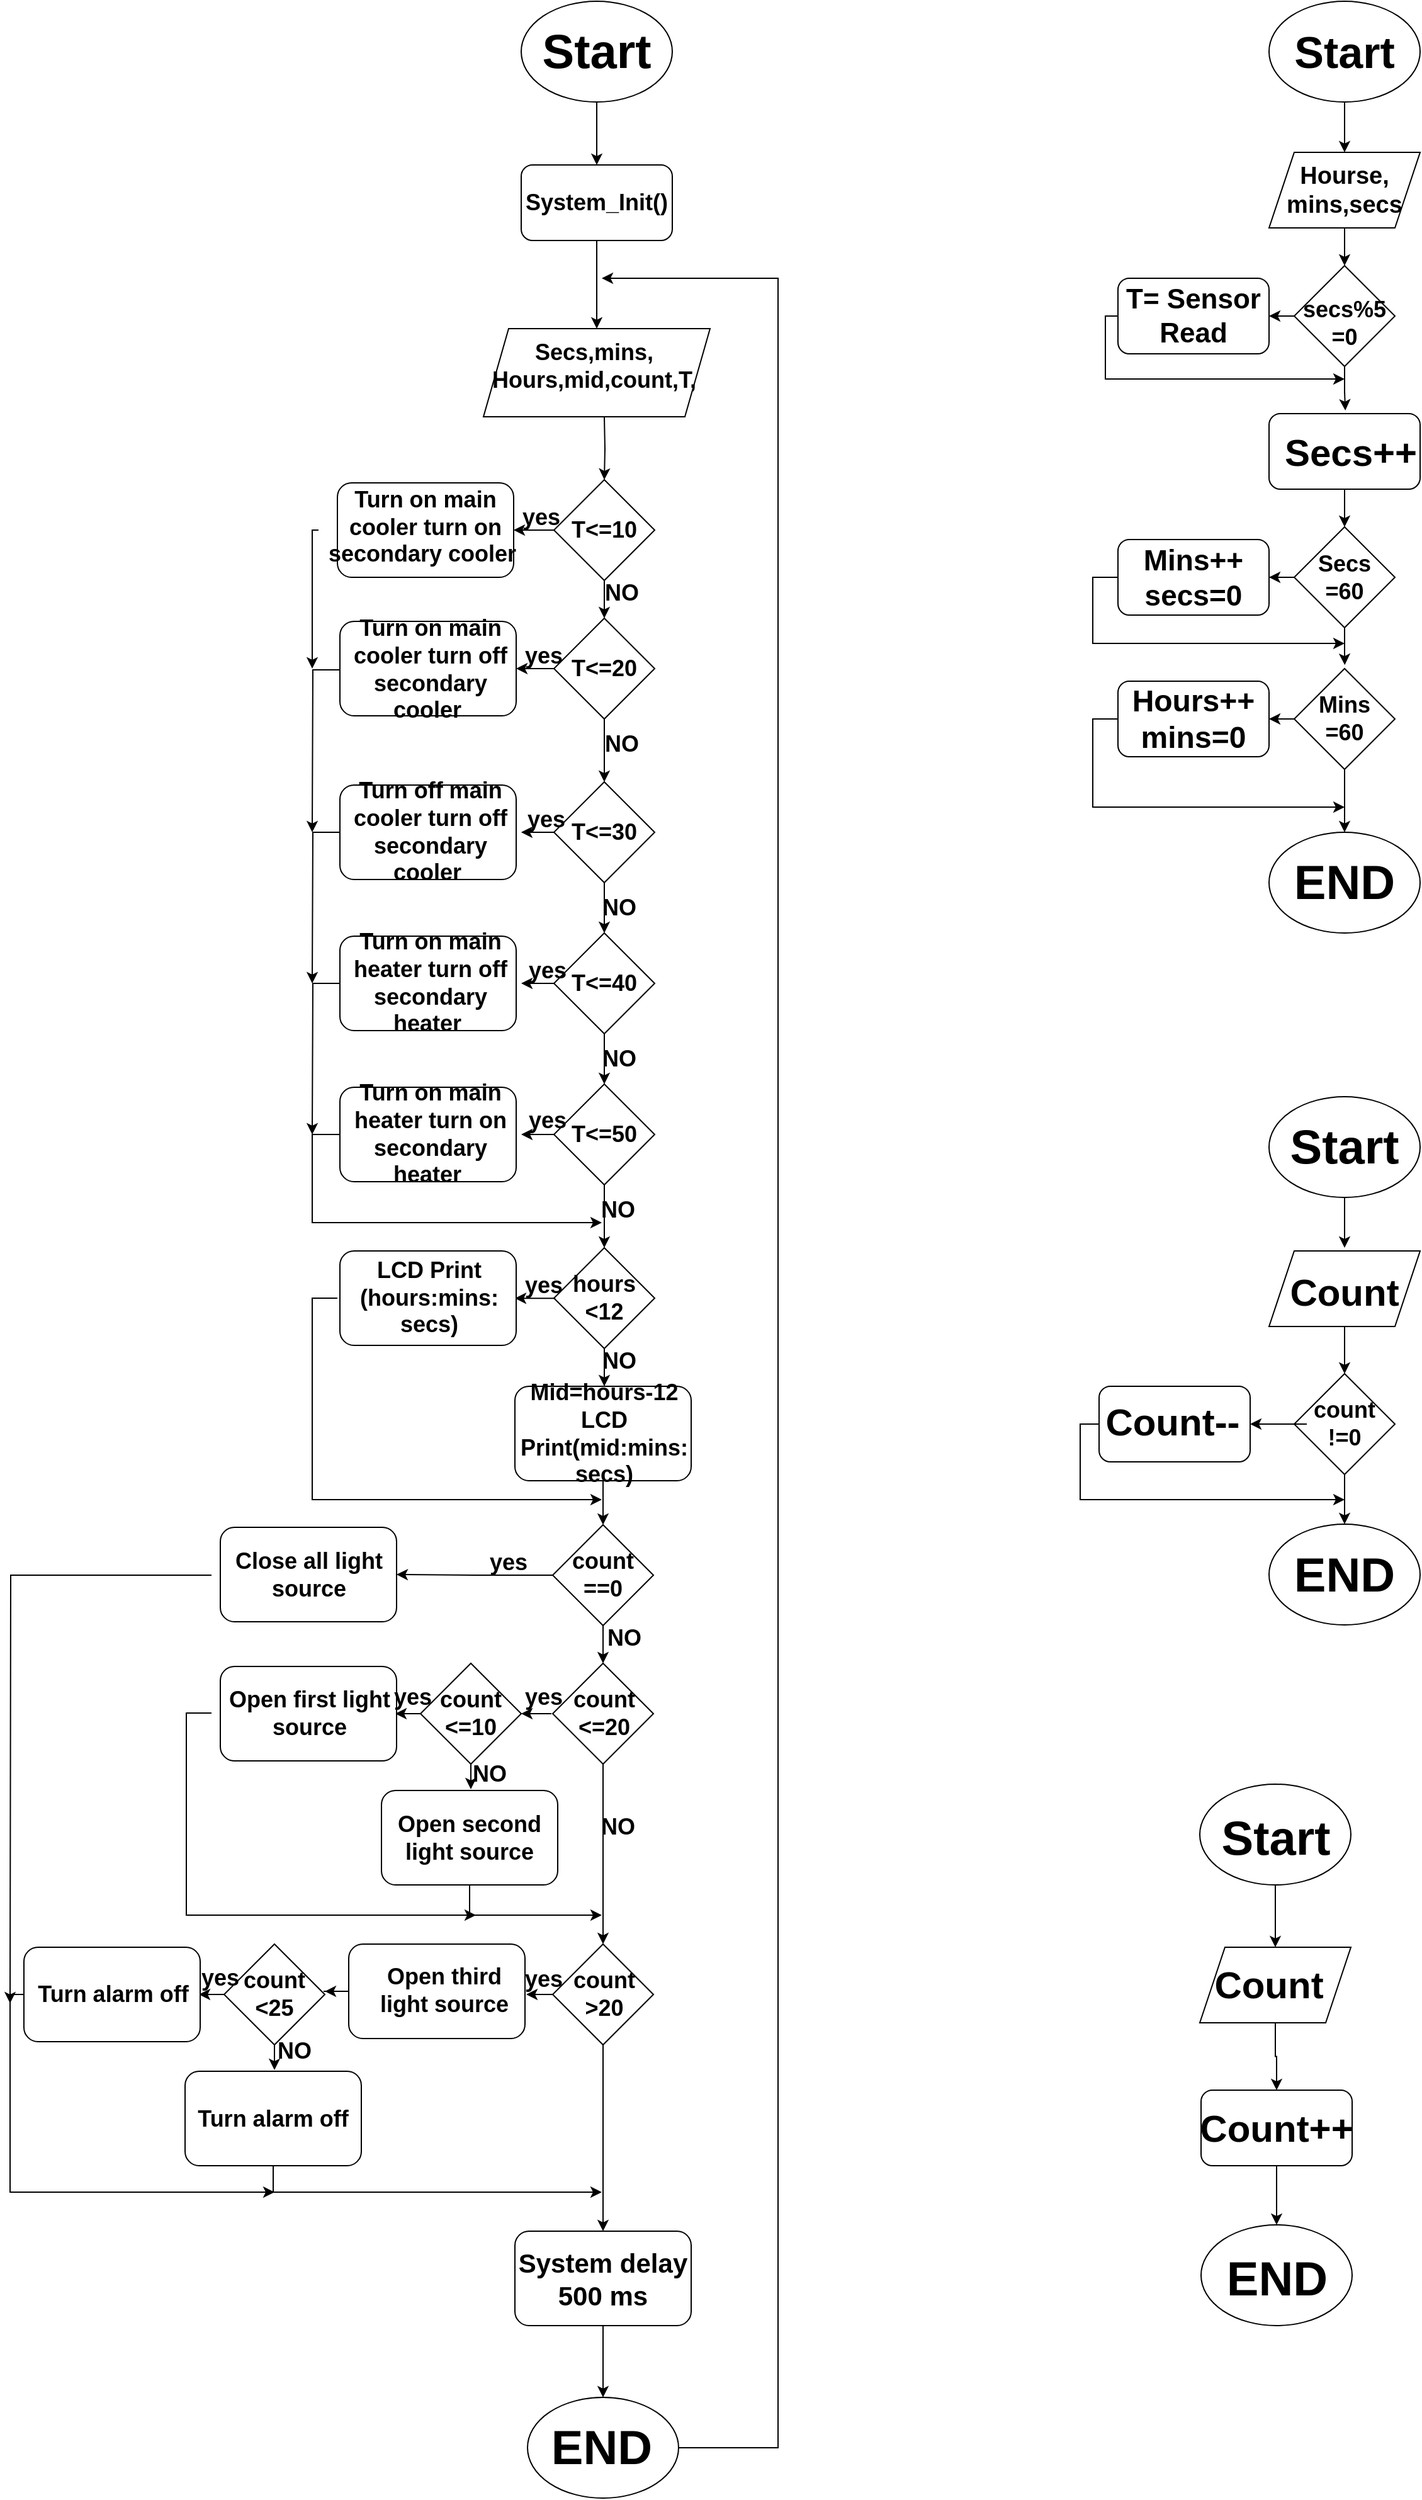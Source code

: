 <mxfile version="14.5.1" type="device"><diagram id="i5hOfmwiSmRKICVqUqVw" name="Page-1"><mxGraphModel dx="1673" dy="967" grid="1" gridSize="10" guides="1" tooltips="1" connect="1" arrows="1" fold="1" page="1" pageScale="1" pageWidth="1654" pageHeight="2336" math="0" shadow="0"><root><mxCell id="0"/><mxCell id="1" parent="0"/><mxCell id="8i632M3wI6nmZvvc4Un0-10" style="edgeStyle=orthogonalEdgeStyle;rounded=0;orthogonalLoop=1;jettySize=auto;html=1;entryX=0.5;entryY=0;entryDx=0;entryDy=0;fontSize=18;fontStyle=1" edge="1" parent="1" source="8i632M3wI6nmZvvc4Un0-1" target="8i632M3wI6nmZvvc4Un0-8"><mxGeometry relative="1" as="geometry"/></mxCell><mxCell id="8i632M3wI6nmZvvc4Un0-1" value="" style="ellipse;whiteSpace=wrap;html=1;fontSize=18;fontStyle=1" vertex="1" parent="1"><mxGeometry x="466" y="40" width="120" height="80" as="geometry"/></mxCell><mxCell id="8i632M3wI6nmZvvc4Un0-2" value="&lt;font style=&quot;font-size: 38px&quot;&gt;Start&lt;/font&gt;" style="text;html=1;strokeColor=none;fillColor=none;align=center;verticalAlign=middle;whiteSpace=wrap;rounded=0;fontSize=18;fontStyle=1" vertex="1" parent="1"><mxGeometry x="506" y="70" width="40" height="20" as="geometry"/></mxCell><mxCell id="8i632M3wI6nmZvvc4Un0-3" value="" style="shape=parallelogram;perimeter=parallelogramPerimeter;whiteSpace=wrap;html=1;fixedSize=1;fontSize=18;fontStyle=1" vertex="1" parent="1"><mxGeometry x="436" y="300" width="180" height="70" as="geometry"/></mxCell><mxCell id="8i632M3wI6nmZvvc4Un0-16" style="edgeStyle=orthogonalEdgeStyle;rounded=0;orthogonalLoop=1;jettySize=auto;html=1;entryX=0.5;entryY=0;entryDx=0;entryDy=0;fontSize=18;fontStyle=1" edge="1" parent="1" target="8i632M3wI6nmZvvc4Un0-14"><mxGeometry relative="1" as="geometry"><mxPoint x="532" y="370" as="sourcePoint"/></mxGeometry></mxCell><mxCell id="8i632M3wI6nmZvvc4Un0-5" value="&lt;font style=&quot;font-size: 18px&quot;&gt;Secs,mins,&lt;br&gt;Hours,mid,count,T,&lt;/font&gt;" style="text;html=1;strokeColor=none;fillColor=none;align=center;verticalAlign=middle;whiteSpace=wrap;rounded=0;fontSize=18;fontStyle=1" vertex="1" parent="1"><mxGeometry x="458" y="320" width="132" height="20" as="geometry"/></mxCell><mxCell id="8i632M3wI6nmZvvc4Un0-11" style="edgeStyle=orthogonalEdgeStyle;rounded=0;orthogonalLoop=1;jettySize=auto;html=1;entryX=0.5;entryY=0;entryDx=0;entryDy=0;fontSize=18;fontStyle=1" edge="1" parent="1" source="8i632M3wI6nmZvvc4Un0-8" target="8i632M3wI6nmZvvc4Un0-3"><mxGeometry relative="1" as="geometry"/></mxCell><mxCell id="8i632M3wI6nmZvvc4Un0-8" value="" style="rounded=1;whiteSpace=wrap;html=1;fontSize=18;fontStyle=1" vertex="1" parent="1"><mxGeometry x="466" y="170" width="120" height="60" as="geometry"/></mxCell><mxCell id="8i632M3wI6nmZvvc4Un0-9" value="&lt;font style=&quot;font-size: 18px;&quot;&gt;System_Init()&lt;/font&gt;" style="text;html=1;strokeColor=none;fillColor=none;align=center;verticalAlign=middle;whiteSpace=wrap;rounded=0;fontSize=18;fontStyle=1" vertex="1" parent="1"><mxGeometry x="506" y="190" width="40" height="20" as="geometry"/></mxCell><mxCell id="8i632M3wI6nmZvvc4Un0-34" style="edgeStyle=orthogonalEdgeStyle;rounded=0;orthogonalLoop=1;jettySize=auto;html=1;entryX=0.5;entryY=0;entryDx=0;entryDy=0;fontSize=18;fontStyle=1" edge="1" parent="1" source="8i632M3wI6nmZvvc4Un0-14" target="8i632M3wI6nmZvvc4Un0-17"><mxGeometry relative="1" as="geometry"/></mxCell><mxCell id="8i632M3wI6nmZvvc4Un0-36" style="edgeStyle=orthogonalEdgeStyle;rounded=0;orthogonalLoop=1;jettySize=auto;html=1;entryX=1;entryY=0.5;entryDx=0;entryDy=0;fontSize=18;fontStyle=1" edge="1" parent="1" source="8i632M3wI6nmZvvc4Un0-14" target="8i632M3wI6nmZvvc4Un0-33"><mxGeometry relative="1" as="geometry"/></mxCell><mxCell id="8i632M3wI6nmZvvc4Un0-14" value="" style="rhombus;whiteSpace=wrap;html=1;fontSize=18;fontStyle=1" vertex="1" parent="1"><mxGeometry x="492" y="420" width="80" height="80" as="geometry"/></mxCell><mxCell id="8i632M3wI6nmZvvc4Un0-15" value="&lt;font style=&quot;font-size: 18px;&quot;&gt;T&amp;lt;=10&lt;/font&gt;" style="text;html=1;strokeColor=none;fillColor=none;align=center;verticalAlign=middle;whiteSpace=wrap;rounded=0;fontSize=18;fontStyle=1" vertex="1" parent="1"><mxGeometry x="512" y="450" width="40" height="20" as="geometry"/></mxCell><mxCell id="8i632M3wI6nmZvvc4Un0-22" style="edgeStyle=orthogonalEdgeStyle;rounded=0;orthogonalLoop=1;jettySize=auto;html=1;entryX=0.5;entryY=0;entryDx=0;entryDy=0;fontSize=18;fontStyle=1" edge="1" parent="1" source="8i632M3wI6nmZvvc4Un0-17" target="8i632M3wI6nmZvvc4Un0-20"><mxGeometry relative="1" as="geometry"/></mxCell><mxCell id="8i632M3wI6nmZvvc4Un0-51" style="edgeStyle=orthogonalEdgeStyle;rounded=0;orthogonalLoop=1;jettySize=auto;html=1;entryX=1;entryY=0.5;entryDx=0;entryDy=0;fontSize=18;fontStyle=1" edge="1" parent="1" source="8i632M3wI6nmZvvc4Un0-17" target="8i632M3wI6nmZvvc4Un0-47"><mxGeometry relative="1" as="geometry"/></mxCell><mxCell id="8i632M3wI6nmZvvc4Un0-17" value="" style="rhombus;whiteSpace=wrap;html=1;fontSize=18;fontStyle=1" vertex="1" parent="1"><mxGeometry x="492" y="530" width="80" height="80" as="geometry"/></mxCell><mxCell id="8i632M3wI6nmZvvc4Un0-19" value="&lt;font style=&quot;font-size: 18px;&quot;&gt;T&amp;lt;=20&lt;/font&gt;" style="text;html=1;strokeColor=none;fillColor=none;align=center;verticalAlign=middle;whiteSpace=wrap;rounded=0;fontSize=18;fontStyle=1" vertex="1" parent="1"><mxGeometry x="512" y="560" width="40" height="20" as="geometry"/></mxCell><mxCell id="8i632M3wI6nmZvvc4Un0-26" style="edgeStyle=orthogonalEdgeStyle;rounded=0;orthogonalLoop=1;jettySize=auto;html=1;entryX=0.5;entryY=0;entryDx=0;entryDy=0;fontSize=18;fontStyle=1" edge="1" parent="1" source="8i632M3wI6nmZvvc4Un0-20" target="8i632M3wI6nmZvvc4Un0-25"><mxGeometry relative="1" as="geometry"/></mxCell><mxCell id="8i632M3wI6nmZvvc4Un0-55" style="edgeStyle=orthogonalEdgeStyle;rounded=0;orthogonalLoop=1;jettySize=auto;html=1;entryX=1.028;entryY=0.5;entryDx=0;entryDy=0;entryPerimeter=0;fontSize=18;fontStyle=1" edge="1" parent="1" source="8i632M3wI6nmZvvc4Un0-20" target="8i632M3wI6nmZvvc4Un0-52"><mxGeometry relative="1" as="geometry"/></mxCell><mxCell id="8i632M3wI6nmZvvc4Un0-20" value="" style="rhombus;whiteSpace=wrap;html=1;fontSize=18;fontStyle=1" vertex="1" parent="1"><mxGeometry x="492" y="660" width="80" height="80" as="geometry"/></mxCell><mxCell id="8i632M3wI6nmZvvc4Un0-21" value="&lt;font style=&quot;font-size: 18px;&quot;&gt;T&amp;lt;=30&lt;/font&gt;" style="text;html=1;strokeColor=none;fillColor=none;align=center;verticalAlign=middle;whiteSpace=wrap;rounded=0;fontSize=18;fontStyle=1" vertex="1" parent="1"><mxGeometry x="512" y="690" width="40" height="20" as="geometry"/></mxCell><mxCell id="8i632M3wI6nmZvvc4Un0-23" value="NO" style="text;html=1;strokeColor=none;fillColor=none;align=center;verticalAlign=middle;whiteSpace=wrap;rounded=0;fontSize=18;fontStyle=1" vertex="1" parent="1"><mxGeometry x="526" y="500" width="40" height="20" as="geometry"/></mxCell><mxCell id="8i632M3wI6nmZvvc4Un0-24" value="NO" style="text;html=1;strokeColor=none;fillColor=none;align=center;verticalAlign=middle;whiteSpace=wrap;rounded=0;fontSize=18;fontStyle=1" vertex="1" parent="1"><mxGeometry x="526" y="620" width="40" height="20" as="geometry"/></mxCell><mxCell id="8i632M3wI6nmZvvc4Un0-29" style="edgeStyle=orthogonalEdgeStyle;rounded=0;orthogonalLoop=1;jettySize=auto;html=1;entryX=0.5;entryY=0;entryDx=0;entryDy=0;fontSize=18;fontStyle=1" edge="1" parent="1" source="8i632M3wI6nmZvvc4Un0-25" target="8i632M3wI6nmZvvc4Un0-28"><mxGeometry relative="1" as="geometry"/></mxCell><mxCell id="8i632M3wI6nmZvvc4Un0-59" style="edgeStyle=orthogonalEdgeStyle;rounded=0;orthogonalLoop=1;jettySize=auto;html=1;entryX=1;entryY=0.5;entryDx=0;entryDy=0;fontSize=18;fontStyle=1" edge="1" parent="1" source="8i632M3wI6nmZvvc4Un0-25" target="8i632M3wI6nmZvvc4Un0-57"><mxGeometry relative="1" as="geometry"/></mxCell><mxCell id="8i632M3wI6nmZvvc4Un0-25" value="" style="rhombus;whiteSpace=wrap;html=1;fontSize=18;fontStyle=1" vertex="1" parent="1"><mxGeometry x="492" y="780" width="80" height="80" as="geometry"/></mxCell><mxCell id="8i632M3wI6nmZvvc4Un0-27" value="&lt;font style=&quot;font-size: 18px;&quot;&gt;T&amp;lt;=40&lt;/font&gt;" style="text;html=1;strokeColor=none;fillColor=none;align=center;verticalAlign=middle;whiteSpace=wrap;rounded=0;fontSize=18;fontStyle=1" vertex="1" parent="1"><mxGeometry x="512" y="810" width="40" height="20" as="geometry"/></mxCell><mxCell id="8i632M3wI6nmZvvc4Un0-62" style="edgeStyle=orthogonalEdgeStyle;rounded=0;orthogonalLoop=1;jettySize=auto;html=1;entryX=1;entryY=0.5;entryDx=0;entryDy=0;fontSize=18;fontStyle=1" edge="1" parent="1" source="8i632M3wI6nmZvvc4Un0-28" target="8i632M3wI6nmZvvc4Un0-61"><mxGeometry relative="1" as="geometry"/></mxCell><mxCell id="8i632M3wI6nmZvvc4Un0-70" style="edgeStyle=orthogonalEdgeStyle;rounded=0;orthogonalLoop=1;jettySize=auto;html=1;entryX=0.5;entryY=0;entryDx=0;entryDy=0;fontSize=18;fontStyle=1" edge="1" parent="1" source="8i632M3wI6nmZvvc4Un0-28" target="8i632M3wI6nmZvvc4Un0-69"><mxGeometry relative="1" as="geometry"/></mxCell><mxCell id="8i632M3wI6nmZvvc4Un0-28" value="" style="rhombus;whiteSpace=wrap;html=1;fontSize=18;fontStyle=1" vertex="1" parent="1"><mxGeometry x="492" y="900" width="80" height="80" as="geometry"/></mxCell><mxCell id="8i632M3wI6nmZvvc4Un0-30" value="&lt;font style=&quot;font-size: 18px;&quot;&gt;T&amp;lt;=50&lt;/font&gt;" style="text;html=1;strokeColor=none;fillColor=none;align=center;verticalAlign=middle;whiteSpace=wrap;rounded=0;fontSize=18;fontStyle=1" vertex="1" parent="1"><mxGeometry x="512" y="930" width="40" height="20" as="geometry"/></mxCell><mxCell id="8i632M3wI6nmZvvc4Un0-31" value="NO" style="text;html=1;strokeColor=none;fillColor=none;align=center;verticalAlign=middle;whiteSpace=wrap;rounded=0;fontSize=18;fontStyle=1" vertex="1" parent="1"><mxGeometry x="524" y="750" width="40" height="20" as="geometry"/></mxCell><mxCell id="8i632M3wI6nmZvvc4Un0-32" value="NO" style="text;html=1;strokeColor=none;fillColor=none;align=center;verticalAlign=middle;whiteSpace=wrap;rounded=0;fontSize=18;fontStyle=1" vertex="1" parent="1"><mxGeometry x="524" y="870" width="40" height="20" as="geometry"/></mxCell><mxCell id="8i632M3wI6nmZvvc4Un0-33" value="" style="rounded=1;whiteSpace=wrap;html=1;fontSize=18;fontStyle=1" vertex="1" parent="1"><mxGeometry x="320" y="422.5" width="140" height="75" as="geometry"/></mxCell><mxCell id="8i632M3wI6nmZvvc4Un0-76" style="edgeStyle=orthogonalEdgeStyle;rounded=0;orthogonalLoop=1;jettySize=auto;html=1;fontSize=18;fontStyle=1" edge="1" parent="1" source="8i632M3wI6nmZvvc4Un0-45"><mxGeometry relative="1" as="geometry"><mxPoint x="300" y="570" as="targetPoint"/><Array as="points"><mxPoint x="300" y="460"/></Array></mxGeometry></mxCell><mxCell id="8i632M3wI6nmZvvc4Un0-45" value="Turn on main &lt;br&gt;cooler turn on secondary cooler&amp;nbsp;" style="text;html=1;strokeColor=none;fillColor=none;align=center;verticalAlign=middle;whiteSpace=wrap;rounded=0;fontSize=18;fontStyle=1" vertex="1" parent="1"><mxGeometry x="305" y="428" width="170" height="60" as="geometry"/></mxCell><mxCell id="8i632M3wI6nmZvvc4Un0-47" value="" style="rounded=1;whiteSpace=wrap;html=1;fontSize=18;fontStyle=1" vertex="1" parent="1"><mxGeometry x="322" y="532.5" width="140" height="75" as="geometry"/></mxCell><mxCell id="8i632M3wI6nmZvvc4Un0-74" style="edgeStyle=orthogonalEdgeStyle;rounded=0;orthogonalLoop=1;jettySize=auto;html=1;fontSize=18;fontStyle=1" edge="1" parent="1" source="8i632M3wI6nmZvvc4Un0-48"><mxGeometry relative="1" as="geometry"><mxPoint x="300" y="700" as="targetPoint"/></mxGeometry></mxCell><mxCell id="8i632M3wI6nmZvvc4Un0-48" value="Turn on main cooler turn off secondary cooler&amp;nbsp;" style="text;html=1;strokeColor=none;fillColor=none;align=center;verticalAlign=middle;whiteSpace=wrap;rounded=0;fontSize=18;fontStyle=1" vertex="1" parent="1"><mxGeometry x="322" y="541" width="144" height="60" as="geometry"/></mxCell><mxCell id="8i632M3wI6nmZvvc4Un0-52" value="" style="rounded=1;whiteSpace=wrap;html=1;fontSize=18;fontStyle=1" vertex="1" parent="1"><mxGeometry x="322" y="662.5" width="140" height="75" as="geometry"/></mxCell><mxCell id="8i632M3wI6nmZvvc4Un0-73" style="edgeStyle=orthogonalEdgeStyle;rounded=0;orthogonalLoop=1;jettySize=auto;html=1;fontSize=18;fontStyle=1" edge="1" parent="1" source="8i632M3wI6nmZvvc4Un0-53"><mxGeometry relative="1" as="geometry"><mxPoint x="300" y="820" as="targetPoint"/></mxGeometry></mxCell><mxCell id="8i632M3wI6nmZvvc4Un0-53" value="Turn off main cooler turn off secondary cooler&amp;nbsp;" style="text;html=1;strokeColor=none;fillColor=none;align=center;verticalAlign=middle;whiteSpace=wrap;rounded=0;fontSize=18;fontStyle=1" vertex="1" parent="1"><mxGeometry x="322" y="670" width="144" height="60" as="geometry"/></mxCell><mxCell id="8i632M3wI6nmZvvc4Un0-56" value="" style="rounded=1;whiteSpace=wrap;html=1;fontSize=18;fontStyle=1" vertex="1" parent="1"><mxGeometry x="322" y="782.5" width="140" height="75" as="geometry"/></mxCell><mxCell id="8i632M3wI6nmZvvc4Un0-72" style="edgeStyle=orthogonalEdgeStyle;rounded=0;orthogonalLoop=1;jettySize=auto;html=1;fontSize=18;fontStyle=1" edge="1" parent="1" source="8i632M3wI6nmZvvc4Un0-57"><mxGeometry relative="1" as="geometry"><mxPoint x="300" y="940" as="targetPoint"/></mxGeometry></mxCell><mxCell id="8i632M3wI6nmZvvc4Un0-57" value="Turn on main heater turn off secondary heater&amp;nbsp;" style="text;html=1;strokeColor=none;fillColor=none;align=center;verticalAlign=middle;whiteSpace=wrap;rounded=0;fontSize=18;fontStyle=1" vertex="1" parent="1"><mxGeometry x="322" y="790" width="144" height="60" as="geometry"/></mxCell><mxCell id="8i632M3wI6nmZvvc4Un0-60" value="" style="rounded=1;whiteSpace=wrap;html=1;fontSize=18;fontStyle=1" vertex="1" parent="1"><mxGeometry x="322" y="902.5" width="140" height="75" as="geometry"/></mxCell><mxCell id="8i632M3wI6nmZvvc4Un0-71" style="edgeStyle=orthogonalEdgeStyle;rounded=0;orthogonalLoop=1;jettySize=auto;html=1;fontSize=18;fontStyle=1" edge="1" parent="1" source="8i632M3wI6nmZvvc4Un0-61"><mxGeometry relative="1" as="geometry"><mxPoint x="530" y="1010" as="targetPoint"/><Array as="points"><mxPoint x="300" y="940"/><mxPoint x="300" y="1010"/></Array></mxGeometry></mxCell><mxCell id="8i632M3wI6nmZvvc4Un0-61" value="Turn on main heater turn on secondary heater&amp;nbsp;" style="text;html=1;strokeColor=none;fillColor=none;align=center;verticalAlign=middle;whiteSpace=wrap;rounded=0;fontSize=18;fontStyle=1" vertex="1" parent="1"><mxGeometry x="322" y="910" width="144" height="60" as="geometry"/></mxCell><mxCell id="8i632M3wI6nmZvvc4Un0-63" value="yes" style="text;html=1;strokeColor=none;fillColor=none;align=center;verticalAlign=middle;whiteSpace=wrap;rounded=0;fontSize=18;fontStyle=1" vertex="1" parent="1"><mxGeometry x="462" y="440" width="40" height="20" as="geometry"/></mxCell><mxCell id="8i632M3wI6nmZvvc4Un0-65" value="yes" style="text;html=1;strokeColor=none;fillColor=none;align=center;verticalAlign=middle;whiteSpace=wrap;rounded=0;fontSize=18;fontStyle=1" vertex="1" parent="1"><mxGeometry x="464" y="550" width="40" height="20" as="geometry"/></mxCell><mxCell id="8i632M3wI6nmZvvc4Un0-66" value="yes" style="text;html=1;strokeColor=none;fillColor=none;align=center;verticalAlign=middle;whiteSpace=wrap;rounded=0;fontSize=18;fontStyle=1" vertex="1" parent="1"><mxGeometry x="466" y="680" width="40" height="20" as="geometry"/></mxCell><mxCell id="8i632M3wI6nmZvvc4Un0-67" value="yes" style="text;html=1;strokeColor=none;fillColor=none;align=center;verticalAlign=middle;whiteSpace=wrap;rounded=0;fontSize=18;fontStyle=1" vertex="1" parent="1"><mxGeometry x="467" y="800" width="40" height="20" as="geometry"/></mxCell><mxCell id="8i632M3wI6nmZvvc4Un0-68" value="yes" style="text;html=1;strokeColor=none;fillColor=none;align=center;verticalAlign=middle;whiteSpace=wrap;rounded=0;fontSize=18;fontStyle=1" vertex="1" parent="1"><mxGeometry x="467" y="919" width="40" height="20" as="geometry"/></mxCell><mxCell id="8i632M3wI6nmZvvc4Un0-79" style="edgeStyle=orthogonalEdgeStyle;rounded=0;orthogonalLoop=1;jettySize=auto;html=1;entryX=0.5;entryY=0;entryDx=0;entryDy=0;fontSize=18;fontStyle=1" edge="1" parent="1" source="8i632M3wI6nmZvvc4Un0-69"><mxGeometry relative="1" as="geometry"><mxPoint x="532" y="1140" as="targetPoint"/></mxGeometry></mxCell><mxCell id="8i632M3wI6nmZvvc4Un0-69" value="" style="rhombus;whiteSpace=wrap;html=1;fontSize=18;fontStyle=1" vertex="1" parent="1"><mxGeometry x="492" y="1030" width="80" height="80" as="geometry"/></mxCell><mxCell id="8i632M3wI6nmZvvc4Un0-75" value="NO" style="text;html=1;strokeColor=none;fillColor=none;align=center;verticalAlign=middle;whiteSpace=wrap;rounded=0;fontSize=18;fontStyle=1" vertex="1" parent="1"><mxGeometry x="523" y="990" width="40" height="20" as="geometry"/></mxCell><mxCell id="8i632M3wI6nmZvvc4Un0-84" style="edgeStyle=orthogonalEdgeStyle;rounded=0;orthogonalLoop=1;jettySize=auto;html=1;entryX=1;entryY=0.5;entryDx=0;entryDy=0;exitX=0.727;exitY=1.006;exitDx=0;exitDy=0;exitPerimeter=0;fontSize=18;fontStyle=1" edge="1" parent="1" source="8i632M3wI6nmZvvc4Un0-85"><mxGeometry relative="1" as="geometry"><mxPoint x="495" y="1070" as="sourcePoint"/><mxPoint x="461" y="1070" as="targetPoint"/></mxGeometry></mxCell><mxCell id="8i632M3wI6nmZvvc4Un0-77" value="hours &amp;lt;12" style="text;html=1;strokeColor=none;fillColor=none;align=center;verticalAlign=middle;whiteSpace=wrap;rounded=0;fontSize=18;fontStyle=1" vertex="1" parent="1"><mxGeometry x="496" y="1055" width="72" height="30" as="geometry"/></mxCell><mxCell id="8i632M3wI6nmZvvc4Un0-81" value="" style="rounded=1;whiteSpace=wrap;html=1;fontSize=18;fontStyle=1" vertex="1" parent="1"><mxGeometry x="322" y="1032.5" width="140" height="75" as="geometry"/></mxCell><mxCell id="8i632M3wI6nmZvvc4Un0-92" style="edgeStyle=orthogonalEdgeStyle;rounded=0;orthogonalLoop=1;jettySize=auto;html=1;fontSize=18;fontStyle=1" edge="1" parent="1"><mxGeometry relative="1" as="geometry"><mxPoint x="530" y="1230.0" as="targetPoint"/><mxPoint x="320" y="1070" as="sourcePoint"/><Array as="points"><mxPoint x="300" y="1070"/><mxPoint x="300" y="1230"/></Array></mxGeometry></mxCell><mxCell id="8i632M3wI6nmZvvc4Un0-82" value="&lt;font style=&quot;font-size: 18px&quot;&gt;LCD Print&lt;br&gt;(hours:mins:&lt;br&gt;secs)&lt;/font&gt;" style="text;html=1;strokeColor=none;fillColor=none;align=center;verticalAlign=middle;whiteSpace=wrap;rounded=0;fontSize=18;fontStyle=1" vertex="1" parent="1"><mxGeometry x="315" y="1040" width="156" height="60" as="geometry"/></mxCell><mxCell id="8i632M3wI6nmZvvc4Un0-85" value="yes" style="text;html=1;strokeColor=none;fillColor=none;align=center;verticalAlign=middle;whiteSpace=wrap;rounded=0;fontSize=18;fontStyle=1" vertex="1" parent="1"><mxGeometry x="464" y="1050" width="40" height="20" as="geometry"/></mxCell><mxCell id="8i632M3wI6nmZvvc4Un0-90" style="edgeStyle=orthogonalEdgeStyle;rounded=0;orthogonalLoop=1;jettySize=auto;html=1;entryX=0.5;entryY=0;entryDx=0;entryDy=0;fontSize=18;fontStyle=1" edge="1" parent="1" source="8i632M3wI6nmZvvc4Un0-86" target="8i632M3wI6nmZvvc4Un0-89"><mxGeometry relative="1" as="geometry"/></mxCell><mxCell id="8i632M3wI6nmZvvc4Un0-86" value="" style="rounded=1;whiteSpace=wrap;html=1;fontSize=18;fontStyle=1" vertex="1" parent="1"><mxGeometry x="461" y="1140" width="140" height="75" as="geometry"/></mxCell><mxCell id="8i632M3wI6nmZvvc4Un0-87" value="&lt;font style=&quot;font-size: 18px&quot;&gt;Mid=hours-12 LCD Print(mid:mins:&lt;br&gt;secs)&lt;/font&gt;" style="text;html=1;strokeColor=none;fillColor=none;align=center;verticalAlign=middle;whiteSpace=wrap;rounded=0;fontSize=18;fontStyle=1" vertex="1" parent="1"><mxGeometry x="454" y="1147.5" width="156" height="60" as="geometry"/></mxCell><mxCell id="8i632M3wI6nmZvvc4Un0-88" value="NO" style="text;html=1;strokeColor=none;fillColor=none;align=center;verticalAlign=middle;whiteSpace=wrap;rounded=0;fontSize=18;fontStyle=1" vertex="1" parent="1"><mxGeometry x="524" y="1110" width="40" height="20" as="geometry"/></mxCell><mxCell id="8i632M3wI6nmZvvc4Un0-95" style="edgeStyle=orthogonalEdgeStyle;rounded=0;orthogonalLoop=1;jettySize=auto;html=1;entryX=0.5;entryY=0;entryDx=0;entryDy=0;fontSize=18;fontStyle=1" edge="1" parent="1" source="8i632M3wI6nmZvvc4Un0-89" target="8i632M3wI6nmZvvc4Un0-94"><mxGeometry relative="1" as="geometry"/></mxCell><mxCell id="8i632M3wI6nmZvvc4Un0-112" style="edgeStyle=orthogonalEdgeStyle;rounded=0;orthogonalLoop=1;jettySize=auto;html=1;entryX=1;entryY=0.5;entryDx=0;entryDy=0;fontSize=18;fontStyle=1" edge="1" parent="1" source="8i632M3wI6nmZvvc4Un0-89" target="8i632M3wI6nmZvvc4Un0-109"><mxGeometry relative="1" as="geometry"/></mxCell><mxCell id="8i632M3wI6nmZvvc4Un0-89" value="" style="rhombus;whiteSpace=wrap;html=1;fontSize=18;fontStyle=1" vertex="1" parent="1"><mxGeometry x="491" y="1250" width="80" height="80" as="geometry"/></mxCell><mxCell id="8i632M3wI6nmZvvc4Un0-93" value="count ==0" style="text;html=1;strokeColor=none;fillColor=none;align=center;verticalAlign=middle;whiteSpace=wrap;rounded=0;fontSize=18;fontStyle=1" vertex="1" parent="1"><mxGeometry x="500" y="1275" width="62" height="30" as="geometry"/></mxCell><mxCell id="8i632M3wI6nmZvvc4Un0-99" style="edgeStyle=orthogonalEdgeStyle;rounded=0;orthogonalLoop=1;jettySize=auto;html=1;entryX=0.5;entryY=0;entryDx=0;entryDy=0;fontSize=18;fontStyle=1" edge="1" parent="1" source="8i632M3wI6nmZvvc4Un0-94" target="8i632M3wI6nmZvvc4Un0-97"><mxGeometry relative="1" as="geometry"/></mxCell><mxCell id="8i632M3wI6nmZvvc4Un0-94" value="" style="rhombus;whiteSpace=wrap;html=1;fontSize=18;fontStyle=1" vertex="1" parent="1"><mxGeometry x="491" y="1360" width="80" height="80" as="geometry"/></mxCell><mxCell id="8i632M3wI6nmZvvc4Un0-101" style="edgeStyle=orthogonalEdgeStyle;rounded=0;orthogonalLoop=1;jettySize=auto;html=1;entryX=1;entryY=0.5;entryDx=0;entryDy=0;fontSize=18;fontStyle=1" edge="1" parent="1" target="8i632M3wI6nmZvvc4Un0-100"><mxGeometry relative="1" as="geometry"><mxPoint x="470" y="1400" as="targetPoint"/><mxPoint x="490" y="1400" as="sourcePoint"/></mxGeometry></mxCell><mxCell id="8i632M3wI6nmZvvc4Un0-96" value="count &amp;lt;=20" style="text;html=1;strokeColor=none;fillColor=none;align=center;verticalAlign=middle;whiteSpace=wrap;rounded=0;fontSize=18;fontStyle=1" vertex="1" parent="1"><mxGeometry x="496" y="1382" width="72" height="35" as="geometry"/></mxCell><mxCell id="8i632M3wI6nmZvvc4Un0-140" style="edgeStyle=orthogonalEdgeStyle;rounded=0;orthogonalLoop=1;jettySize=auto;html=1;fontSize=18;fontStyle=1" edge="1" parent="1" source="8i632M3wI6nmZvvc4Un0-97"><mxGeometry relative="1" as="geometry"><mxPoint x="470" y="1623" as="targetPoint"/></mxGeometry></mxCell><mxCell id="8i632M3wI6nmZvvc4Un0-150" style="edgeStyle=orthogonalEdgeStyle;rounded=0;orthogonalLoop=1;jettySize=auto;html=1;entryX=0.5;entryY=0;entryDx=0;entryDy=0;fontSize=18;fontStyle=1" edge="1" parent="1" source="8i632M3wI6nmZvvc4Un0-97" target="8i632M3wI6nmZvvc4Un0-148"><mxGeometry relative="1" as="geometry"/></mxCell><mxCell id="8i632M3wI6nmZvvc4Un0-97" value="" style="rhombus;whiteSpace=wrap;html=1;fontSize=18;fontStyle=1" vertex="1" parent="1"><mxGeometry x="491" y="1583" width="80" height="80" as="geometry"/></mxCell><mxCell id="8i632M3wI6nmZvvc4Un0-98" value="count &amp;gt;20" style="text;html=1;strokeColor=none;fillColor=none;align=center;verticalAlign=middle;whiteSpace=wrap;rounded=0;fontSize=18;fontStyle=1" vertex="1" parent="1"><mxGeometry x="496" y="1605" width="72" height="35" as="geometry"/></mxCell><mxCell id="8i632M3wI6nmZvvc4Un0-108" style="edgeStyle=orthogonalEdgeStyle;rounded=0;orthogonalLoop=1;jettySize=auto;html=1;fontSize=18;fontStyle=1" edge="1" parent="1" source="8i632M3wI6nmZvvc4Un0-100" target="8i632M3wI6nmZvvc4Un0-104"><mxGeometry relative="1" as="geometry"/></mxCell><mxCell id="8i632M3wI6nmZvvc4Un0-121" style="edgeStyle=orthogonalEdgeStyle;rounded=0;orthogonalLoop=1;jettySize=auto;html=1;fontSize=18;fontStyle=1" edge="1" parent="1" source="8i632M3wI6nmZvvc4Un0-100"><mxGeometry relative="1" as="geometry"><mxPoint x="426" y="1460" as="targetPoint"/></mxGeometry></mxCell><mxCell id="8i632M3wI6nmZvvc4Un0-100" value="" style="rhombus;whiteSpace=wrap;html=1;fontSize=18;fontStyle=1" vertex="1" parent="1"><mxGeometry x="386" y="1360" width="80" height="80" as="geometry"/></mxCell><mxCell id="8i632M3wI6nmZvvc4Un0-102" value="count &amp;lt;=10" style="text;html=1;strokeColor=none;fillColor=none;align=center;verticalAlign=middle;whiteSpace=wrap;rounded=0;fontSize=18;fontStyle=1" vertex="1" parent="1"><mxGeometry x="390" y="1382" width="72" height="35" as="geometry"/></mxCell><mxCell id="8i632M3wI6nmZvvc4Un0-103" value="" style="rounded=1;whiteSpace=wrap;html=1;fontSize=18;fontStyle=1" vertex="1" parent="1"><mxGeometry x="227" y="1362.5" width="140" height="75" as="geometry"/></mxCell><mxCell id="8i632M3wI6nmZvvc4Un0-124" style="edgeStyle=orthogonalEdgeStyle;rounded=0;orthogonalLoop=1;jettySize=auto;html=1;fontSize=18;fontStyle=1" edge="1" parent="1" source="8i632M3wI6nmZvvc4Un0-104"><mxGeometry relative="1" as="geometry"><mxPoint x="430" y="1560" as="targetPoint"/><Array as="points"><mxPoint x="200" y="1400"/><mxPoint x="200" y="1560"/></Array></mxGeometry></mxCell><mxCell id="8i632M3wI6nmZvvc4Un0-104" value="&lt;font style=&quot;font-size: 18px;&quot;&gt;Open first light source&lt;br style=&quot;font-size: 18px;&quot;&gt;&lt;/font&gt;" style="text;html=1;strokeColor=none;fillColor=none;align=center;verticalAlign=middle;whiteSpace=wrap;rounded=0;fontSize=18;fontStyle=1" vertex="1" parent="1"><mxGeometry x="220" y="1369.5" width="156" height="60" as="geometry"/></mxCell><mxCell id="8i632M3wI6nmZvvc4Un0-109" value="" style="rounded=1;whiteSpace=wrap;html=1;fontSize=18;fontStyle=1" vertex="1" parent="1"><mxGeometry x="227" y="1252" width="140" height="75" as="geometry"/></mxCell><mxCell id="8i632M3wI6nmZvvc4Un0-161" style="edgeStyle=orthogonalEdgeStyle;rounded=0;orthogonalLoop=1;jettySize=auto;html=1;fontSize=18;fontStyle=1" edge="1" parent="1" source="8i632M3wI6nmZvvc4Un0-110"><mxGeometry relative="1" as="geometry"><mxPoint x="60" y="1630" as="targetPoint"/></mxGeometry></mxCell><mxCell id="8i632M3wI6nmZvvc4Un0-110" value="&lt;font style=&quot;font-size: 18px;&quot;&gt;Close all light source&lt;br style=&quot;font-size: 18px;&quot;&gt;&lt;/font&gt;" style="text;html=1;strokeColor=none;fillColor=none;align=center;verticalAlign=middle;whiteSpace=wrap;rounded=0;fontSize=18;fontStyle=1" vertex="1" parent="1"><mxGeometry x="220" y="1260" width="155" height="60" as="geometry"/></mxCell><mxCell id="8i632M3wI6nmZvvc4Un0-113" value="yes" style="text;html=1;strokeColor=none;fillColor=none;align=center;verticalAlign=middle;whiteSpace=wrap;rounded=0;fontSize=18;fontStyle=1" vertex="1" parent="1"><mxGeometry x="436" y="1270" width="40" height="20" as="geometry"/></mxCell><mxCell id="8i632M3wI6nmZvvc4Un0-114" value="yes" style="text;html=1;strokeColor=none;fillColor=none;align=center;verticalAlign=middle;whiteSpace=wrap;rounded=0;fontSize=18;fontStyle=1" vertex="1" parent="1"><mxGeometry x="464" y="1376.5" width="40" height="20" as="geometry"/></mxCell><mxCell id="8i632M3wI6nmZvvc4Un0-115" value="yes" style="text;html=1;strokeColor=none;fillColor=none;align=center;verticalAlign=middle;whiteSpace=wrap;rounded=0;fontSize=18;fontStyle=1" vertex="1" parent="1"><mxGeometry x="360" y="1376.5" width="40" height="20" as="geometry"/></mxCell><mxCell id="8i632M3wI6nmZvvc4Un0-122" style="edgeStyle=orthogonalEdgeStyle;rounded=0;orthogonalLoop=1;jettySize=auto;html=1;fontSize=18;fontStyle=1" edge="1" parent="1" source="8i632M3wI6nmZvvc4Un0-116"><mxGeometry relative="1" as="geometry"><mxPoint x="530" y="1560" as="targetPoint"/><Array as="points"><mxPoint x="425" y="1560"/></Array></mxGeometry></mxCell><mxCell id="8i632M3wI6nmZvvc4Un0-116" value="" style="rounded=1;whiteSpace=wrap;html=1;fontSize=18;fontStyle=1" vertex="1" parent="1"><mxGeometry x="355" y="1461" width="140" height="75" as="geometry"/></mxCell><mxCell id="8i632M3wI6nmZvvc4Un0-117" value="&lt;font style=&quot;font-size: 18px;&quot;&gt;Open second light source&lt;br style=&quot;font-size: 18px;&quot;&gt;&lt;/font&gt;" style="text;html=1;strokeColor=none;fillColor=none;align=center;verticalAlign=middle;whiteSpace=wrap;rounded=0;fontSize=18;fontStyle=1" vertex="1" parent="1"><mxGeometry x="347" y="1468.5" width="156" height="60" as="geometry"/></mxCell><mxCell id="8i632M3wI6nmZvvc4Un0-125" style="edgeStyle=orthogonalEdgeStyle;rounded=0;orthogonalLoop=1;jettySize=auto;html=1;fontSize=18;fontStyle=1" edge="1" parent="1" source="8i632M3wI6nmZvvc4Un0-127" target="8i632M3wI6nmZvvc4Un0-131"><mxGeometry relative="1" as="geometry"/></mxCell><mxCell id="8i632M3wI6nmZvvc4Un0-126" style="edgeStyle=orthogonalEdgeStyle;rounded=0;orthogonalLoop=1;jettySize=auto;html=1;fontSize=18;fontStyle=1" edge="1" parent="1" source="8i632M3wI6nmZvvc4Un0-127"><mxGeometry relative="1" as="geometry"><mxPoint x="270.0" y="1683.0" as="targetPoint"/></mxGeometry></mxCell><mxCell id="8i632M3wI6nmZvvc4Un0-127" value="" style="rhombus;whiteSpace=wrap;html=1;fontSize=18;fontStyle=1" vertex="1" parent="1"><mxGeometry x="230" y="1583" width="80" height="80" as="geometry"/></mxCell><mxCell id="8i632M3wI6nmZvvc4Un0-128" value="count &amp;lt;25" style="text;html=1;strokeColor=none;fillColor=none;align=center;verticalAlign=middle;whiteSpace=wrap;rounded=0;fontSize=18;fontStyle=1" vertex="1" parent="1"><mxGeometry x="234" y="1605" width="72" height="35" as="geometry"/></mxCell><mxCell id="8i632M3wI6nmZvvc4Un0-155" style="edgeStyle=orthogonalEdgeStyle;rounded=0;orthogonalLoop=1;jettySize=auto;html=1;fontSize=18;fontStyle=1" edge="1" parent="1" source="8i632M3wI6nmZvvc4Un0-129"><mxGeometry relative="1" as="geometry"><mxPoint x="270" y="1780" as="targetPoint"/><Array as="points"><mxPoint x="60" y="1623"/><mxPoint x="60" y="1780"/></Array></mxGeometry></mxCell><mxCell id="8i632M3wI6nmZvvc4Un0-129" value="" style="rounded=1;whiteSpace=wrap;html=1;fontSize=18;fontStyle=1" vertex="1" parent="1"><mxGeometry x="71" y="1585.5" width="140" height="75" as="geometry"/></mxCell><mxCell id="8i632M3wI6nmZvvc4Un0-131" value="&lt;font style=&quot;font-size: 18px;&quot;&gt;Turn alarm off&lt;br style=&quot;font-size: 18px;&quot;&gt;&lt;/font&gt;" style="text;html=1;strokeColor=none;fillColor=none;align=center;verticalAlign=middle;whiteSpace=wrap;rounded=0;fontSize=18;fontStyle=1" vertex="1" parent="1"><mxGeometry x="64" y="1592.5" width="156" height="60" as="geometry"/></mxCell><mxCell id="8i632M3wI6nmZvvc4Un0-132" value="yes" style="text;html=1;strokeColor=none;fillColor=none;align=center;verticalAlign=middle;whiteSpace=wrap;rounded=0;fontSize=18;fontStyle=1" vertex="1" parent="1"><mxGeometry x="207" y="1599.5" width="40" height="20" as="geometry"/></mxCell><mxCell id="8i632M3wI6nmZvvc4Un0-154" style="edgeStyle=orthogonalEdgeStyle;rounded=0;orthogonalLoop=1;jettySize=auto;html=1;fontSize=18;fontStyle=1" edge="1" parent="1" source="8i632M3wI6nmZvvc4Un0-133"><mxGeometry relative="1" as="geometry"><mxPoint x="530" y="1780" as="targetPoint"/><Array as="points"><mxPoint x="269" y="1780"/></Array></mxGeometry></mxCell><mxCell id="8i632M3wI6nmZvvc4Un0-133" value="" style="rounded=1;whiteSpace=wrap;html=1;fontSize=18;fontStyle=1" vertex="1" parent="1"><mxGeometry x="199" y="1684" width="140" height="75" as="geometry"/></mxCell><mxCell id="8i632M3wI6nmZvvc4Un0-134" value="&lt;font style=&quot;font-size: 18px;&quot;&gt;Turn alarm off&lt;br style=&quot;font-size: 18px;&quot;&gt;&lt;/font&gt;" style="text;html=1;strokeColor=none;fillColor=none;align=center;verticalAlign=middle;whiteSpace=wrap;rounded=0;fontSize=18;fontStyle=1" vertex="1" parent="1"><mxGeometry x="191" y="1691.5" width="156" height="60" as="geometry"/></mxCell><mxCell id="8i632M3wI6nmZvvc4Un0-136" value="yes" style="text;html=1;strokeColor=none;fillColor=none;align=center;verticalAlign=middle;whiteSpace=wrap;rounded=0;fontSize=18;fontStyle=1" vertex="1" parent="1"><mxGeometry x="464" y="1600.5" width="40" height="20" as="geometry"/></mxCell><mxCell id="8i632M3wI6nmZvvc4Un0-142" style="edgeStyle=orthogonalEdgeStyle;rounded=0;orthogonalLoop=1;jettySize=auto;html=1;entryX=1;entryY=0.469;entryDx=0;entryDy=0;entryPerimeter=0;fontSize=18;fontStyle=1" edge="1" parent="1" source="8i632M3wI6nmZvvc4Un0-137" target="8i632M3wI6nmZvvc4Un0-127"><mxGeometry relative="1" as="geometry"/></mxCell><mxCell id="8i632M3wI6nmZvvc4Un0-137" value="" style="rounded=1;whiteSpace=wrap;html=1;fontSize=18;fontStyle=1" vertex="1" parent="1"><mxGeometry x="329" y="1583" width="140" height="75" as="geometry"/></mxCell><mxCell id="8i632M3wI6nmZvvc4Un0-138" value="&lt;font style=&quot;font-size: 18px;&quot;&gt;Open third light source&lt;br style=&quot;font-size: 18px;&quot;&gt;&lt;/font&gt;" style="text;html=1;strokeColor=none;fillColor=none;align=center;verticalAlign=middle;whiteSpace=wrap;rounded=0;fontSize=18;fontStyle=1" vertex="1" parent="1"><mxGeometry x="340" y="1590" width="130" height="60" as="geometry"/></mxCell><mxCell id="8i632M3wI6nmZvvc4Un0-143" value="NO" style="text;html=1;strokeColor=none;fillColor=none;align=center;verticalAlign=middle;whiteSpace=wrap;rounded=0;fontSize=18;fontStyle=1" vertex="1" parent="1"><mxGeometry x="528" y="1330" width="40" height="20" as="geometry"/></mxCell><mxCell id="8i632M3wI6nmZvvc4Un0-144" value="NO" style="text;html=1;strokeColor=none;fillColor=none;align=center;verticalAlign=middle;whiteSpace=wrap;rounded=0;fontSize=18;fontStyle=1" vertex="1" parent="1"><mxGeometry x="523" y="1480" width="40" height="20" as="geometry"/></mxCell><mxCell id="8i632M3wI6nmZvvc4Un0-145" value="NO" style="text;html=1;strokeColor=none;fillColor=none;align=center;verticalAlign=middle;whiteSpace=wrap;rounded=0;fontSize=18;fontStyle=1" vertex="1" parent="1"><mxGeometry x="421" y="1437.5" width="40" height="20" as="geometry"/></mxCell><mxCell id="8i632M3wI6nmZvvc4Un0-146" value="NO" style="text;html=1;strokeColor=none;fillColor=none;align=center;verticalAlign=middle;whiteSpace=wrap;rounded=0;fontSize=18;fontStyle=1" vertex="1" parent="1"><mxGeometry x="266" y="1658" width="40" height="20" as="geometry"/></mxCell><mxCell id="8i632M3wI6nmZvvc4Un0-159" style="edgeStyle=orthogonalEdgeStyle;rounded=0;orthogonalLoop=1;jettySize=auto;html=1;entryX=0.5;entryY=0;entryDx=0;entryDy=0;fontSize=18;fontStyle=1" edge="1" parent="1" source="8i632M3wI6nmZvvc4Un0-148" target="8i632M3wI6nmZvvc4Un0-157"><mxGeometry relative="1" as="geometry"/></mxCell><mxCell id="8i632M3wI6nmZvvc4Un0-148" value="" style="rounded=1;whiteSpace=wrap;html=1;fontSize=18;fontStyle=1" vertex="1" parent="1"><mxGeometry x="461" y="1811" width="140" height="75" as="geometry"/></mxCell><mxCell id="8i632M3wI6nmZvvc4Un0-149" value="&lt;font style=&quot;font-size: 21px&quot;&gt;System delay&lt;br&gt;500 ms&lt;br style=&quot;font-size: 18px&quot;&gt;&lt;/font&gt;" style="text;html=1;strokeColor=none;fillColor=none;align=center;verticalAlign=middle;whiteSpace=wrap;rounded=0;fontSize=18;fontStyle=1" vertex="1" parent="1"><mxGeometry x="453" y="1818.5" width="156" height="60" as="geometry"/></mxCell><mxCell id="8i632M3wI6nmZvvc4Un0-160" style="edgeStyle=orthogonalEdgeStyle;rounded=0;orthogonalLoop=1;jettySize=auto;html=1;fontSize=18;fontStyle=1" edge="1" parent="1" source="8i632M3wI6nmZvvc4Un0-157"><mxGeometry relative="1" as="geometry"><mxPoint x="530" y="260" as="targetPoint"/><Array as="points"><mxPoint x="670" y="1983"/><mxPoint x="670" y="260"/></Array></mxGeometry></mxCell><mxCell id="8i632M3wI6nmZvvc4Un0-157" value="" style="ellipse;whiteSpace=wrap;html=1;fontSize=18;fontStyle=1" vertex="1" parent="1"><mxGeometry x="471" y="1943" width="120" height="80" as="geometry"/></mxCell><mxCell id="8i632M3wI6nmZvvc4Un0-158" value="&lt;font style=&quot;font-size: 38px&quot;&gt;END&lt;/font&gt;" style="text;html=1;strokeColor=none;fillColor=none;align=center;verticalAlign=middle;whiteSpace=wrap;rounded=0;fontSize=18;fontStyle=1" vertex="1" parent="1"><mxGeometry x="510" y="1973" width="40" height="20" as="geometry"/></mxCell><mxCell id="8i632M3wI6nmZvvc4Un0-165" style="edgeStyle=orthogonalEdgeStyle;rounded=0;orthogonalLoop=1;jettySize=auto;html=1;entryX=0.5;entryY=0;entryDx=0;entryDy=0;fontSize=18;fontStyle=1" edge="1" parent="1" source="8i632M3wI6nmZvvc4Un0-162" target="8i632M3wI6nmZvvc4Un0-164"><mxGeometry relative="1" as="geometry"/></mxCell><mxCell id="8i632M3wI6nmZvvc4Un0-162" value="" style="shape=parallelogram;perimeter=parallelogramPerimeter;whiteSpace=wrap;html=1;fixedSize=1;fontSize=18;fontStyle=1" vertex="1" parent="1"><mxGeometry x="1060" y="160" width="120" height="60" as="geometry"/></mxCell><mxCell id="8i632M3wI6nmZvvc4Un0-163" value="&lt;font style=&quot;font-size: 19px&quot;&gt;Hourse,&lt;br&gt;mins,secs&lt;/font&gt;" style="text;html=1;strokeColor=none;fillColor=none;align=center;verticalAlign=middle;whiteSpace=wrap;rounded=0;fontSize=18;fontStyle=1" vertex="1" parent="1"><mxGeometry x="1100" y="180" width="40" height="20" as="geometry"/></mxCell><mxCell id="8i632M3wI6nmZvvc4Un0-168" style="edgeStyle=orthogonalEdgeStyle;rounded=0;orthogonalLoop=1;jettySize=auto;html=1;entryX=0.505;entryY=-0.042;entryDx=0;entryDy=0;entryPerimeter=0;fontSize=18;fontStyle=1" edge="1" parent="1" source="8i632M3wI6nmZvvc4Un0-164" target="8i632M3wI6nmZvvc4Un0-167"><mxGeometry relative="1" as="geometry"/></mxCell><mxCell id="8i632M3wI6nmZvvc4Un0-172" style="edgeStyle=orthogonalEdgeStyle;rounded=0;orthogonalLoop=1;jettySize=auto;html=1;entryX=1;entryY=0.5;entryDx=0;entryDy=0;fontSize=18;fontStyle=1" edge="1" parent="1" source="8i632M3wI6nmZvvc4Un0-164" target="8i632M3wI6nmZvvc4Un0-170"><mxGeometry relative="1" as="geometry"/></mxCell><mxCell id="8i632M3wI6nmZvvc4Un0-164" value="" style="rhombus;whiteSpace=wrap;html=1;fontSize=18;fontStyle=1" vertex="1" parent="1"><mxGeometry x="1080" y="250" width="80" height="80" as="geometry"/></mxCell><mxCell id="8i632M3wI6nmZvvc4Un0-166" value="&lt;span&gt;secs%5&lt;br&gt;=0&lt;/span&gt;" style="text;html=1;strokeColor=none;fillColor=none;align=center;verticalAlign=middle;whiteSpace=wrap;rounded=0;fontSize=18;fontStyle=1" vertex="1" parent="1"><mxGeometry x="1100" y="286.25" width="40" height="20" as="geometry"/></mxCell><mxCell id="8i632M3wI6nmZvvc4Un0-174" style="edgeStyle=orthogonalEdgeStyle;rounded=0;orthogonalLoop=1;jettySize=auto;html=1;fontSize=18;fontStyle=1" edge="1" parent="1" source="8i632M3wI6nmZvvc4Un0-167" target="8i632M3wI6nmZvvc4Un0-173"><mxGeometry relative="1" as="geometry"/></mxCell><mxCell id="8i632M3wI6nmZvvc4Un0-167" value="" style="rounded=1;whiteSpace=wrap;html=1;fontSize=18;fontStyle=1" vertex="1" parent="1"><mxGeometry x="1060" y="367.5" width="120" height="60" as="geometry"/></mxCell><mxCell id="8i632M3wI6nmZvvc4Un0-169" value="&lt;font style=&quot;font-size: 30px&quot;&gt;Secs++&lt;/font&gt;" style="text;html=1;strokeColor=none;fillColor=none;align=center;verticalAlign=middle;whiteSpace=wrap;rounded=0;fontSize=18;fontStyle=1" vertex="1" parent="1"><mxGeometry x="1080" y="381.25" width="90" height="32.5" as="geometry"/></mxCell><mxCell id="8i632M3wI6nmZvvc4Un0-180" style="edgeStyle=orthogonalEdgeStyle;rounded=0;orthogonalLoop=1;jettySize=auto;html=1;fontSize=18;fontStyle=1" edge="1" parent="1" source="8i632M3wI6nmZvvc4Un0-170"><mxGeometry relative="1" as="geometry"><mxPoint x="1120" y="340" as="targetPoint"/><Array as="points"><mxPoint x="930" y="290"/><mxPoint x="930" y="340"/></Array></mxGeometry></mxCell><mxCell id="8i632M3wI6nmZvvc4Un0-170" value="" style="rounded=1;whiteSpace=wrap;html=1;fontSize=18;fontStyle=1" vertex="1" parent="1"><mxGeometry x="940" y="260" width="120" height="60" as="geometry"/></mxCell><mxCell id="8i632M3wI6nmZvvc4Un0-171" value="&lt;font style=&quot;font-size: 22px&quot;&gt;T= Sensor Read&lt;/font&gt;" style="text;html=1;strokeColor=none;fillColor=none;align=center;verticalAlign=middle;whiteSpace=wrap;rounded=0;fontSize=18;fontStyle=1" vertex="1" parent="1"><mxGeometry x="945" y="273.75" width="110" height="32.5" as="geometry"/></mxCell><mxCell id="8i632M3wI6nmZvvc4Un0-177" style="edgeStyle=orthogonalEdgeStyle;rounded=0;orthogonalLoop=1;jettySize=auto;html=1;entryX=1;entryY=0.5;entryDx=0;entryDy=0;fontSize=18;fontStyle=1" edge="1" parent="1" source="8i632M3wI6nmZvvc4Un0-173" target="8i632M3wI6nmZvvc4Un0-176"><mxGeometry relative="1" as="geometry"/></mxCell><mxCell id="8i632M3wI6nmZvvc4Un0-182" style="edgeStyle=orthogonalEdgeStyle;rounded=0;orthogonalLoop=1;jettySize=auto;html=1;entryX=0.502;entryY=-0.036;entryDx=0;entryDy=0;entryPerimeter=0;fontSize=18;fontStyle=1" edge="1" parent="1" source="8i632M3wI6nmZvvc4Un0-173" target="8i632M3wI6nmZvvc4Un0-181"><mxGeometry relative="1" as="geometry"/></mxCell><mxCell id="8i632M3wI6nmZvvc4Un0-173" value="" style="rhombus;whiteSpace=wrap;html=1;fontSize=18;fontStyle=1" vertex="1" parent="1"><mxGeometry x="1080" y="457.5" width="80" height="80" as="geometry"/></mxCell><mxCell id="8i632M3wI6nmZvvc4Un0-175" value="Secs&lt;br&gt;=60" style="text;html=1;strokeColor=none;fillColor=none;align=center;verticalAlign=middle;whiteSpace=wrap;rounded=0;fontSize=18;fontStyle=1" vertex="1" parent="1"><mxGeometry x="1100" y="487.5" width="40" height="20" as="geometry"/></mxCell><mxCell id="8i632M3wI6nmZvvc4Un0-188" style="edgeStyle=orthogonalEdgeStyle;rounded=0;orthogonalLoop=1;jettySize=auto;html=1;fontSize=18;fontStyle=1" edge="1" parent="1" source="8i632M3wI6nmZvvc4Un0-176"><mxGeometry relative="1" as="geometry"><mxPoint x="1120" y="550" as="targetPoint"/><Array as="points"><mxPoint x="920" y="498"/><mxPoint x="920" y="550"/></Array></mxGeometry></mxCell><mxCell id="8i632M3wI6nmZvvc4Un0-176" value="" style="rounded=1;whiteSpace=wrap;html=1;fontSize=18;fontStyle=1" vertex="1" parent="1"><mxGeometry x="940" y="467.5" width="120" height="60" as="geometry"/></mxCell><mxCell id="8i632M3wI6nmZvvc4Un0-178" value="&lt;font style=&quot;font-size: 23px&quot;&gt;Mins++&lt;br&gt;secs=0&lt;/font&gt;" style="text;html=1;strokeColor=none;fillColor=none;align=center;verticalAlign=middle;whiteSpace=wrap;rounded=0;fontSize=18;fontStyle=1" vertex="1" parent="1"><mxGeometry x="955" y="481.25" width="90" height="32.5" as="geometry"/></mxCell><mxCell id="8i632M3wI6nmZvvc4Un0-187" style="edgeStyle=orthogonalEdgeStyle;rounded=0;orthogonalLoop=1;jettySize=auto;html=1;entryX=1;entryY=0.5;entryDx=0;entryDy=0;fontSize=18;fontStyle=1" edge="1" parent="1" source="8i632M3wI6nmZvvc4Un0-181" target="8i632M3wI6nmZvvc4Un0-184"><mxGeometry relative="1" as="geometry"/></mxCell><mxCell id="8i632M3wI6nmZvvc4Un0-193" style="edgeStyle=orthogonalEdgeStyle;rounded=0;orthogonalLoop=1;jettySize=auto;html=1;entryX=0.5;entryY=0;entryDx=0;entryDy=0;fontSize=18;fontStyle=1" edge="1" parent="1" source="8i632M3wI6nmZvvc4Un0-181" target="8i632M3wI6nmZvvc4Un0-192"><mxGeometry relative="1" as="geometry"/></mxCell><mxCell id="8i632M3wI6nmZvvc4Un0-181" value="" style="rhombus;whiteSpace=wrap;html=1;fontSize=18;fontStyle=1" vertex="1" parent="1"><mxGeometry x="1080" y="570" width="80" height="80" as="geometry"/></mxCell><mxCell id="8i632M3wI6nmZvvc4Un0-183" value="Mins&lt;br&gt;=60" style="text;html=1;strokeColor=none;fillColor=none;align=center;verticalAlign=middle;whiteSpace=wrap;rounded=0;fontSize=18;fontStyle=1" vertex="1" parent="1"><mxGeometry x="1100" y="600" width="40" height="20" as="geometry"/></mxCell><mxCell id="8i632M3wI6nmZvvc4Un0-195" style="edgeStyle=orthogonalEdgeStyle;rounded=0;orthogonalLoop=1;jettySize=auto;html=1;fontSize=18;fontStyle=1" edge="1" parent="1" source="8i632M3wI6nmZvvc4Un0-184"><mxGeometry relative="1" as="geometry"><mxPoint x="1120" y="680" as="targetPoint"/><Array as="points"><mxPoint x="920" y="610"/><mxPoint x="920" y="680"/></Array></mxGeometry></mxCell><mxCell id="8i632M3wI6nmZvvc4Un0-184" value="" style="rounded=1;whiteSpace=wrap;html=1;fontSize=18;fontStyle=1" vertex="1" parent="1"><mxGeometry x="940" y="580" width="120" height="60" as="geometry"/></mxCell><mxCell id="8i632M3wI6nmZvvc4Un0-185" value="&lt;font style=&quot;font-size: 24px&quot;&gt;Hours++&lt;br&gt;mins=0&lt;/font&gt;" style="text;html=1;strokeColor=none;fillColor=none;align=center;verticalAlign=middle;whiteSpace=wrap;rounded=0;fontSize=18;fontStyle=1" vertex="1" parent="1"><mxGeometry x="955" y="593.75" width="90" height="32.5" as="geometry"/></mxCell><mxCell id="8i632M3wI6nmZvvc4Un0-190" style="edgeStyle=orthogonalEdgeStyle;rounded=0;orthogonalLoop=1;jettySize=auto;html=1;entryX=0.5;entryY=0;entryDx=0;entryDy=0;fontSize=18;fontStyle=1" edge="1" parent="1" source="8i632M3wI6nmZvvc4Un0-189" target="8i632M3wI6nmZvvc4Un0-162"><mxGeometry relative="1" as="geometry"/></mxCell><mxCell id="8i632M3wI6nmZvvc4Un0-189" value="" style="ellipse;whiteSpace=wrap;html=1;fontSize=18;fontStyle=1" vertex="1" parent="1"><mxGeometry x="1060" y="40" width="120" height="80" as="geometry"/></mxCell><mxCell id="8i632M3wI6nmZvvc4Un0-191" value="&lt;font style=&quot;font-size: 35px&quot;&gt;Start&lt;/font&gt;" style="text;html=1;strokeColor=none;fillColor=none;align=center;verticalAlign=middle;whiteSpace=wrap;rounded=0;fontSize=18;fontStyle=1" vertex="1" parent="1"><mxGeometry x="1100" y="70" width="40" height="20" as="geometry"/></mxCell><mxCell id="8i632M3wI6nmZvvc4Un0-192" value="" style="ellipse;whiteSpace=wrap;html=1;fontSize=18;fontStyle=1" vertex="1" parent="1"><mxGeometry x="1060" y="700" width="120" height="80" as="geometry"/></mxCell><mxCell id="8i632M3wI6nmZvvc4Un0-194" value="&lt;font style=&quot;font-size: 38px&quot;&gt;END&lt;/font&gt;" style="text;html=1;strokeColor=none;fillColor=none;align=center;verticalAlign=middle;whiteSpace=wrap;rounded=0;fontSize=18;fontStyle=1" vertex="1" parent="1"><mxGeometry x="1100" y="730" width="40" height="20" as="geometry"/></mxCell><mxCell id="8i632M3wI6nmZvvc4Un0-199" style="edgeStyle=orthogonalEdgeStyle;rounded=0;orthogonalLoop=1;jettySize=auto;html=1;fontSize=18;fontStyle=1" edge="1" parent="1" source="8i632M3wI6nmZvvc4Un0-196"><mxGeometry relative="1" as="geometry"><mxPoint x="1120" y="1030" as="targetPoint"/></mxGeometry></mxCell><mxCell id="8i632M3wI6nmZvvc4Un0-196" value="" style="ellipse;whiteSpace=wrap;html=1;fontSize=18;fontStyle=1" vertex="1" parent="1"><mxGeometry x="1060" y="910" width="120" height="80" as="geometry"/></mxCell><mxCell id="8i632M3wI6nmZvvc4Un0-197" value="&lt;font style=&quot;font-size: 38px&quot;&gt;Start&lt;/font&gt;" style="text;html=1;strokeColor=none;fillColor=none;align=center;verticalAlign=middle;whiteSpace=wrap;rounded=0;fontSize=18;fontStyle=1" vertex="1" parent="1"><mxGeometry x="1100" y="940" width="40" height="20" as="geometry"/></mxCell><mxCell id="8i632M3wI6nmZvvc4Un0-202" style="edgeStyle=orthogonalEdgeStyle;rounded=0;orthogonalLoop=1;jettySize=auto;html=1;entryX=0.5;entryY=0;entryDx=0;entryDy=0;fontSize=18;fontStyle=1" edge="1" parent="1" source="8i632M3wI6nmZvvc4Un0-198" target="8i632M3wI6nmZvvc4Un0-201"><mxGeometry relative="1" as="geometry"/></mxCell><mxCell id="8i632M3wI6nmZvvc4Un0-198" value="" style="shape=parallelogram;perimeter=parallelogramPerimeter;whiteSpace=wrap;html=1;fixedSize=1;fontSize=18;fontStyle=1" vertex="1" parent="1"><mxGeometry x="1060" y="1032.5" width="120" height="60" as="geometry"/></mxCell><mxCell id="8i632M3wI6nmZvvc4Un0-200" value="&lt;font style=&quot;font-size: 30px&quot;&gt;Count&lt;/font&gt;" style="text;html=1;strokeColor=none;fillColor=none;align=center;verticalAlign=middle;whiteSpace=wrap;rounded=0;fontSize=18;fontStyle=1" vertex="1" parent="1"><mxGeometry x="1100" y="1055" width="40" height="20" as="geometry"/></mxCell><mxCell id="8i632M3wI6nmZvvc4Un0-209" style="edgeStyle=orthogonalEdgeStyle;rounded=0;orthogonalLoop=1;jettySize=auto;html=1;entryX=0.5;entryY=0;entryDx=0;entryDy=0;fontSize=18;fontStyle=1" edge="1" parent="1" source="8i632M3wI6nmZvvc4Un0-201" target="8i632M3wI6nmZvvc4Un0-207"><mxGeometry relative="1" as="geometry"/></mxCell><mxCell id="8i632M3wI6nmZvvc4Un0-201" value="" style="rhombus;whiteSpace=wrap;html=1;fontSize=18;fontStyle=1" vertex="1" parent="1"><mxGeometry x="1080" y="1130" width="80" height="80" as="geometry"/></mxCell><mxCell id="8i632M3wI6nmZvvc4Un0-205" style="edgeStyle=orthogonalEdgeStyle;rounded=0;orthogonalLoop=1;jettySize=auto;html=1;entryX=1;entryY=0.5;entryDx=0;entryDy=0;fontSize=18;fontStyle=1" edge="1" parent="1" source="8i632M3wI6nmZvvc4Un0-203" target="8i632M3wI6nmZvvc4Un0-204"><mxGeometry relative="1" as="geometry"/></mxCell><mxCell id="8i632M3wI6nmZvvc4Un0-203" value="count !=0" style="text;html=1;strokeColor=none;fillColor=none;align=center;verticalAlign=middle;whiteSpace=wrap;rounded=0;fontSize=18;fontStyle=1" vertex="1" parent="1"><mxGeometry x="1090" y="1154" width="60" height="32" as="geometry"/></mxCell><mxCell id="8i632M3wI6nmZvvc4Un0-210" style="edgeStyle=orthogonalEdgeStyle;rounded=0;orthogonalLoop=1;jettySize=auto;html=1;fontSize=18;fontStyle=1" edge="1" parent="1" source="8i632M3wI6nmZvvc4Un0-204"><mxGeometry relative="1" as="geometry"><mxPoint x="1120" y="1230" as="targetPoint"/><Array as="points"><mxPoint x="910" y="1170"/><mxPoint x="910" y="1230"/></Array></mxGeometry></mxCell><mxCell id="8i632M3wI6nmZvvc4Un0-204" value="" style="rounded=1;whiteSpace=wrap;html=1;fontSize=18;fontStyle=1" vertex="1" parent="1"><mxGeometry x="925" y="1140" width="120" height="60" as="geometry"/></mxCell><mxCell id="8i632M3wI6nmZvvc4Un0-206" value="&lt;font style=&quot;font-size: 30px&quot;&gt;Count--&lt;/font&gt;" style="text;html=1;strokeColor=none;fillColor=none;align=center;verticalAlign=middle;whiteSpace=wrap;rounded=0;fontSize=18;fontStyle=1" vertex="1" parent="1"><mxGeometry x="926" y="1158" width="115" height="20" as="geometry"/></mxCell><mxCell id="8i632M3wI6nmZvvc4Un0-207" value="" style="ellipse;whiteSpace=wrap;html=1;fontSize=18;fontStyle=1" vertex="1" parent="1"><mxGeometry x="1060" y="1249.5" width="120" height="80" as="geometry"/></mxCell><mxCell id="8i632M3wI6nmZvvc4Un0-208" value="&lt;font style=&quot;font-size: 38px&quot;&gt;END&lt;/font&gt;" style="text;html=1;strokeColor=none;fillColor=none;align=center;verticalAlign=middle;whiteSpace=wrap;rounded=0;fontSize=18;fontStyle=1" vertex="1" parent="1"><mxGeometry x="1100" y="1279.5" width="40" height="20" as="geometry"/></mxCell><mxCell id="8i632M3wI6nmZvvc4Un0-214" style="edgeStyle=orthogonalEdgeStyle;rounded=0;orthogonalLoop=1;jettySize=auto;html=1;entryX=0.5;entryY=0;entryDx=0;entryDy=0;fontSize=18;fontStyle=1" edge="1" parent="1" source="8i632M3wI6nmZvvc4Un0-211" target="8i632M3wI6nmZvvc4Un0-213"><mxGeometry relative="1" as="geometry"/></mxCell><mxCell id="8i632M3wI6nmZvvc4Un0-211" value="" style="ellipse;whiteSpace=wrap;html=1;fontSize=18;fontStyle=1" vertex="1" parent="1"><mxGeometry x="1005" y="1456" width="120" height="80" as="geometry"/></mxCell><mxCell id="8i632M3wI6nmZvvc4Un0-212" value="&lt;font style=&quot;font-size: 38px&quot;&gt;Start&lt;/font&gt;" style="text;html=1;align=center;verticalAlign=middle;resizable=0;points=[];autosize=1;fontSize=18;fontStyle=1" vertex="1" parent="1"><mxGeometry x="1015" y="1483.5" width="100" height="30" as="geometry"/></mxCell><mxCell id="8i632M3wI6nmZvvc4Un0-217" style="edgeStyle=orthogonalEdgeStyle;rounded=0;orthogonalLoop=1;jettySize=auto;html=1;entryX=0.5;entryY=0;entryDx=0;entryDy=0;fontSize=18;fontStyle=1" edge="1" parent="1" source="8i632M3wI6nmZvvc4Un0-213" target="8i632M3wI6nmZvvc4Un0-216"><mxGeometry relative="1" as="geometry"/></mxCell><mxCell id="8i632M3wI6nmZvvc4Un0-213" value="" style="shape=parallelogram;perimeter=parallelogramPerimeter;whiteSpace=wrap;html=1;fixedSize=1;fontSize=18;fontStyle=1" vertex="1" parent="1"><mxGeometry x="1005" y="1585.5" width="120" height="60" as="geometry"/></mxCell><mxCell id="8i632M3wI6nmZvvc4Un0-215" value="&lt;font style=&quot;font-size: 30px&quot;&gt;Count&lt;/font&gt;" style="text;html=1;strokeColor=none;fillColor=none;align=center;verticalAlign=middle;whiteSpace=wrap;rounded=0;fontSize=18;fontStyle=1" vertex="1" parent="1"><mxGeometry x="1040" y="1605" width="40" height="20" as="geometry"/></mxCell><mxCell id="8i632M3wI6nmZvvc4Un0-221" style="edgeStyle=orthogonalEdgeStyle;rounded=0;orthogonalLoop=1;jettySize=auto;html=1;entryX=0.5;entryY=0;entryDx=0;entryDy=0;fontSize=18;fontStyle=1" edge="1" parent="1" source="8i632M3wI6nmZvvc4Un0-216" target="8i632M3wI6nmZvvc4Un0-219"><mxGeometry relative="1" as="geometry"/></mxCell><mxCell id="8i632M3wI6nmZvvc4Un0-216" value="" style="rounded=1;whiteSpace=wrap;html=1;fontSize=18;fontStyle=1" vertex="1" parent="1"><mxGeometry x="1006" y="1699" width="120" height="60" as="geometry"/></mxCell><mxCell id="8i632M3wI6nmZvvc4Un0-218" value="&lt;font style=&quot;font-size: 30px&quot;&gt;Count++&lt;/font&gt;" style="text;html=1;strokeColor=none;fillColor=none;align=center;verticalAlign=middle;whiteSpace=wrap;rounded=0;fontSize=18;fontStyle=1" vertex="1" parent="1"><mxGeometry x="1046" y="1719" width="40" height="20" as="geometry"/></mxCell><mxCell id="8i632M3wI6nmZvvc4Un0-219" value="" style="ellipse;whiteSpace=wrap;html=1;fontSize=18;fontStyle=1" vertex="1" parent="1"><mxGeometry x="1006" y="1806" width="120" height="80" as="geometry"/></mxCell><mxCell id="8i632M3wI6nmZvvc4Un0-220" value="&lt;font style=&quot;font-size: 38px&quot;&gt;END&lt;/font&gt;" style="text;html=1;align=center;verticalAlign=middle;resizable=0;points=[];autosize=1;fontSize=18;fontStyle=1" vertex="1" parent="1"><mxGeometry x="1016" y="1833.5" width="100" height="30" as="geometry"/></mxCell></root></mxGraphModel></diagram></mxfile>